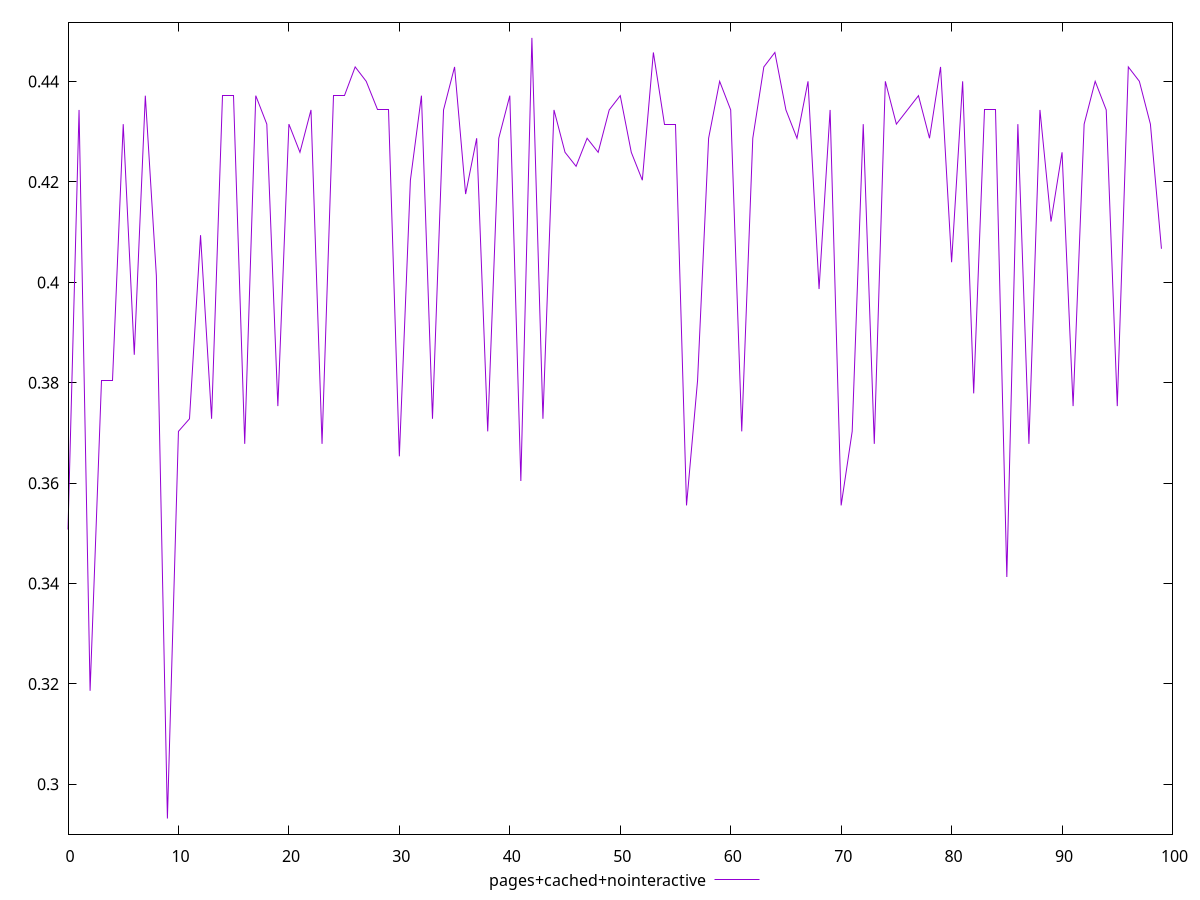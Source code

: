 $_pagesCachedNointeractive <<EOF
0.3507606847241942
0.4343578459053566
0.3186403684439405
0.38043458827040194
0.3804345882704112
0.4315293485722296
0.3855752658136056
0.4372001439927675
0.4013331823955296
0.2931873605519907
0.3703208536464965
0.3728283622283925
0.4094010985083202
0.3728283622283925
0.4372001439927725
0.4372001439927675
0.36782727249667685
0.4372001439927675
0.43152934857222425
0.3753498125355668
0.43152934857222425
0.42591386621683086
0.4343578459053566
0.36782727249668157
0.4372001439927725
0.4372001439927725
0.44292601842693125
0.44005621242606846
0.4343578459053512
0.4343578459053614
0.36534760307969977
0.4203538944598205
0.4372001439927675
0.3728283622283925
0.4343578459053566
0.44292601842693125
0.41759477713855103
0.42871468007592217
0.3703208536464922
0.42871468007591723
0.4372001439927725
0.36042992981115946
0.4487066999006886
0.3728283622283925
0.4343578459053512
0.42591386621682586
0.4231269305563748
0.42871468007592217
0.42591386621683086
0.4343578459053566
0.4372001439927675
0.42591386621683613
0.42035389445982574
0.4458095268025519
0.43152934857222425
0.43152934857222425
0.3555676813469126
0.3804345882704065
0.42871468007592745
0.44005621242607357
0.4343578459053566
0.3703208536464965
0.42871468007592217
0.44292601842693125
0.4458095268025465
0.4343578459053566
0.42871468007592217
0.44005621242606846
0.3986718621702126
0.4343578459053614
0.35556768134690836
0.37032085364650125
0.43152934857222425
0.36782727249668595
0.44005621242606846
0.43152934857221936
0.4343578459053512
0.43720014399276225
0.42871468007592217
0.4429260184269261
0.404008499025749
0.44005621242606846
0.37788521742226383
0.4343578459053566
0.4343578459053512
0.3413116586107554
0.43152934857222425
0.36782727249667685
0.4343578459053566
0.412118365148831
0.42591386621683086
0.37534981253557126
0.43152934857222425
0.44005621242606846
0.4343578459053566
0.3753498125355668
0.44292601842693125
0.44005621242607357
0.4315293485722296
0.40669780678037903
EOF
set key outside below
set terminal pngcairo
set output "report_00006_2020-11-02T20-21-41.718Z/max-potential-fid/pages+cached+nointeractive//score.png"
set yrange [0.29007697376501673:0.4518170866876626]
plot $_pagesCachedNointeractive title "pages+cached+nointeractive" with line ,